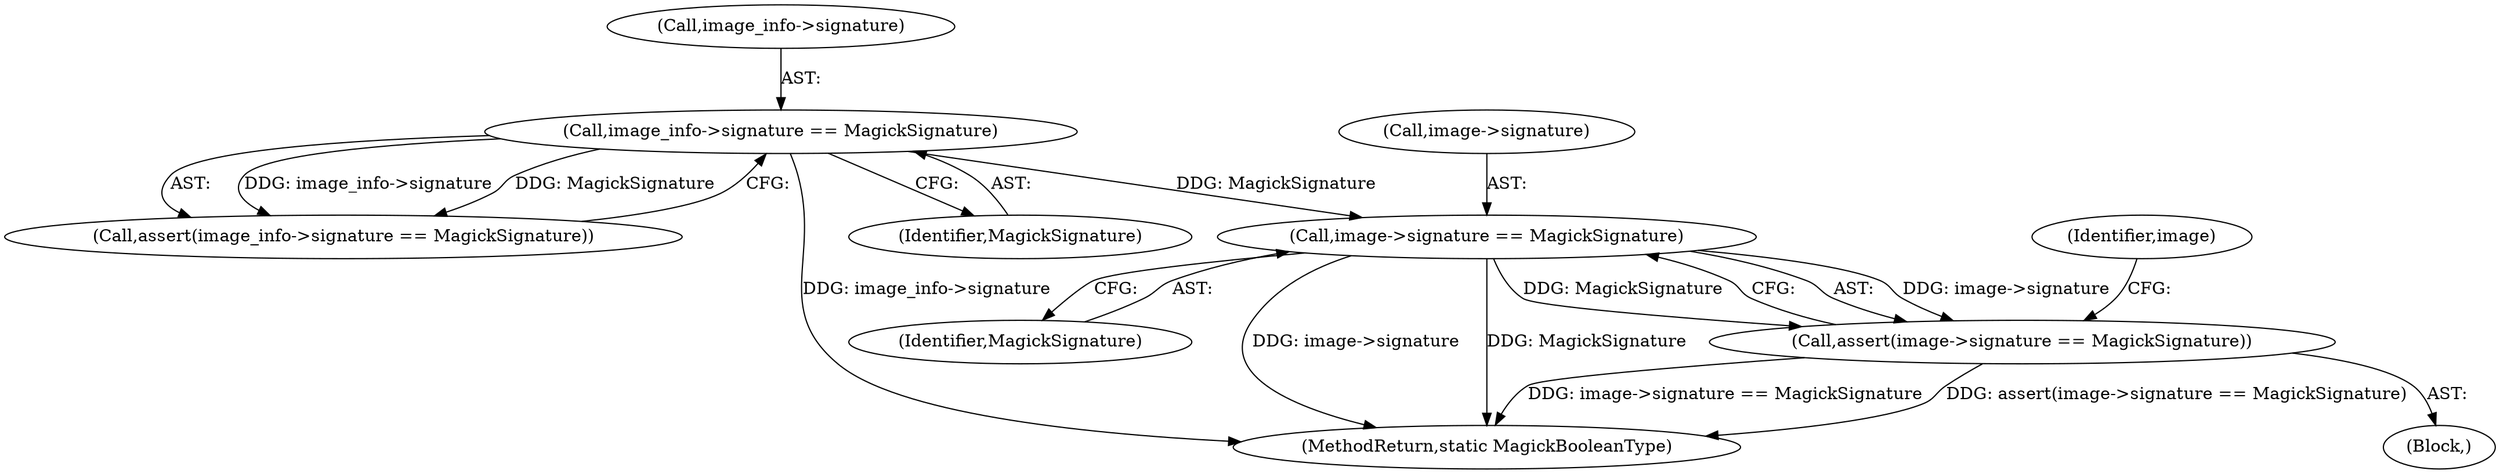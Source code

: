 digraph "0_ImageMagick_10b3823a7619ed22d42764733eb052c4159bc8c1_0@pointer" {
"1000151" [label="(Call,image->signature == MagickSignature)"];
"1000139" [label="(Call,image_info->signature == MagickSignature)"];
"1000150" [label="(Call,assert(image->signature == MagickSignature))"];
"1000155" [label="(Identifier,MagickSignature)"];
"1000150" [label="(Call,assert(image->signature == MagickSignature))"];
"1000138" [label="(Call,assert(image_info->signature == MagickSignature))"];
"1000152" [label="(Call,image->signature)"];
"1000113" [label="(Block,)"];
"1001236" [label="(MethodReturn,static MagickBooleanType)"];
"1000143" [label="(Identifier,MagickSignature)"];
"1000151" [label="(Call,image->signature == MagickSignature)"];
"1000140" [label="(Call,image_info->signature)"];
"1000159" [label="(Identifier,image)"];
"1000139" [label="(Call,image_info->signature == MagickSignature)"];
"1000151" -> "1000150"  [label="AST: "];
"1000151" -> "1000155"  [label="CFG: "];
"1000152" -> "1000151"  [label="AST: "];
"1000155" -> "1000151"  [label="AST: "];
"1000150" -> "1000151"  [label="CFG: "];
"1000151" -> "1001236"  [label="DDG: image->signature"];
"1000151" -> "1001236"  [label="DDG: MagickSignature"];
"1000151" -> "1000150"  [label="DDG: image->signature"];
"1000151" -> "1000150"  [label="DDG: MagickSignature"];
"1000139" -> "1000151"  [label="DDG: MagickSignature"];
"1000139" -> "1000138"  [label="AST: "];
"1000139" -> "1000143"  [label="CFG: "];
"1000140" -> "1000139"  [label="AST: "];
"1000143" -> "1000139"  [label="AST: "];
"1000138" -> "1000139"  [label="CFG: "];
"1000139" -> "1001236"  [label="DDG: image_info->signature"];
"1000139" -> "1000138"  [label="DDG: image_info->signature"];
"1000139" -> "1000138"  [label="DDG: MagickSignature"];
"1000150" -> "1000113"  [label="AST: "];
"1000159" -> "1000150"  [label="CFG: "];
"1000150" -> "1001236"  [label="DDG: image->signature == MagickSignature"];
"1000150" -> "1001236"  [label="DDG: assert(image->signature == MagickSignature)"];
}
